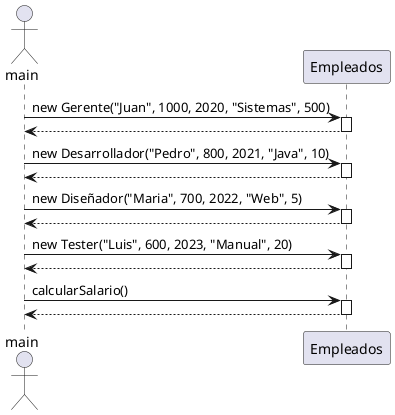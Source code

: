 @startuml
actor main
main -> Empleados: new Gerente("Juan", 1000, 2020, "Sistemas", 500)
activate Empleados
Empleados --> main
deactivate Empleados

main -> Empleados: new Desarrollador("Pedro", 800, 2021, "Java", 10)
activate Empleados
Empleados --> main
deactivate Empleados

main -> Empleados: new Diseñador("Maria", 700, 2022, "Web", 5)
activate Empleados
Empleados --> main
deactivate Empleados

main -> Empleados: new Tester("Luis", 600, 2023, "Manual", 20)
activate Empleados
Empleados --> main
deactivate Empleados

main -> Empleados: calcularSalario()
activate Empleados
Empleados --> main
deactivate Empleados
@enduml